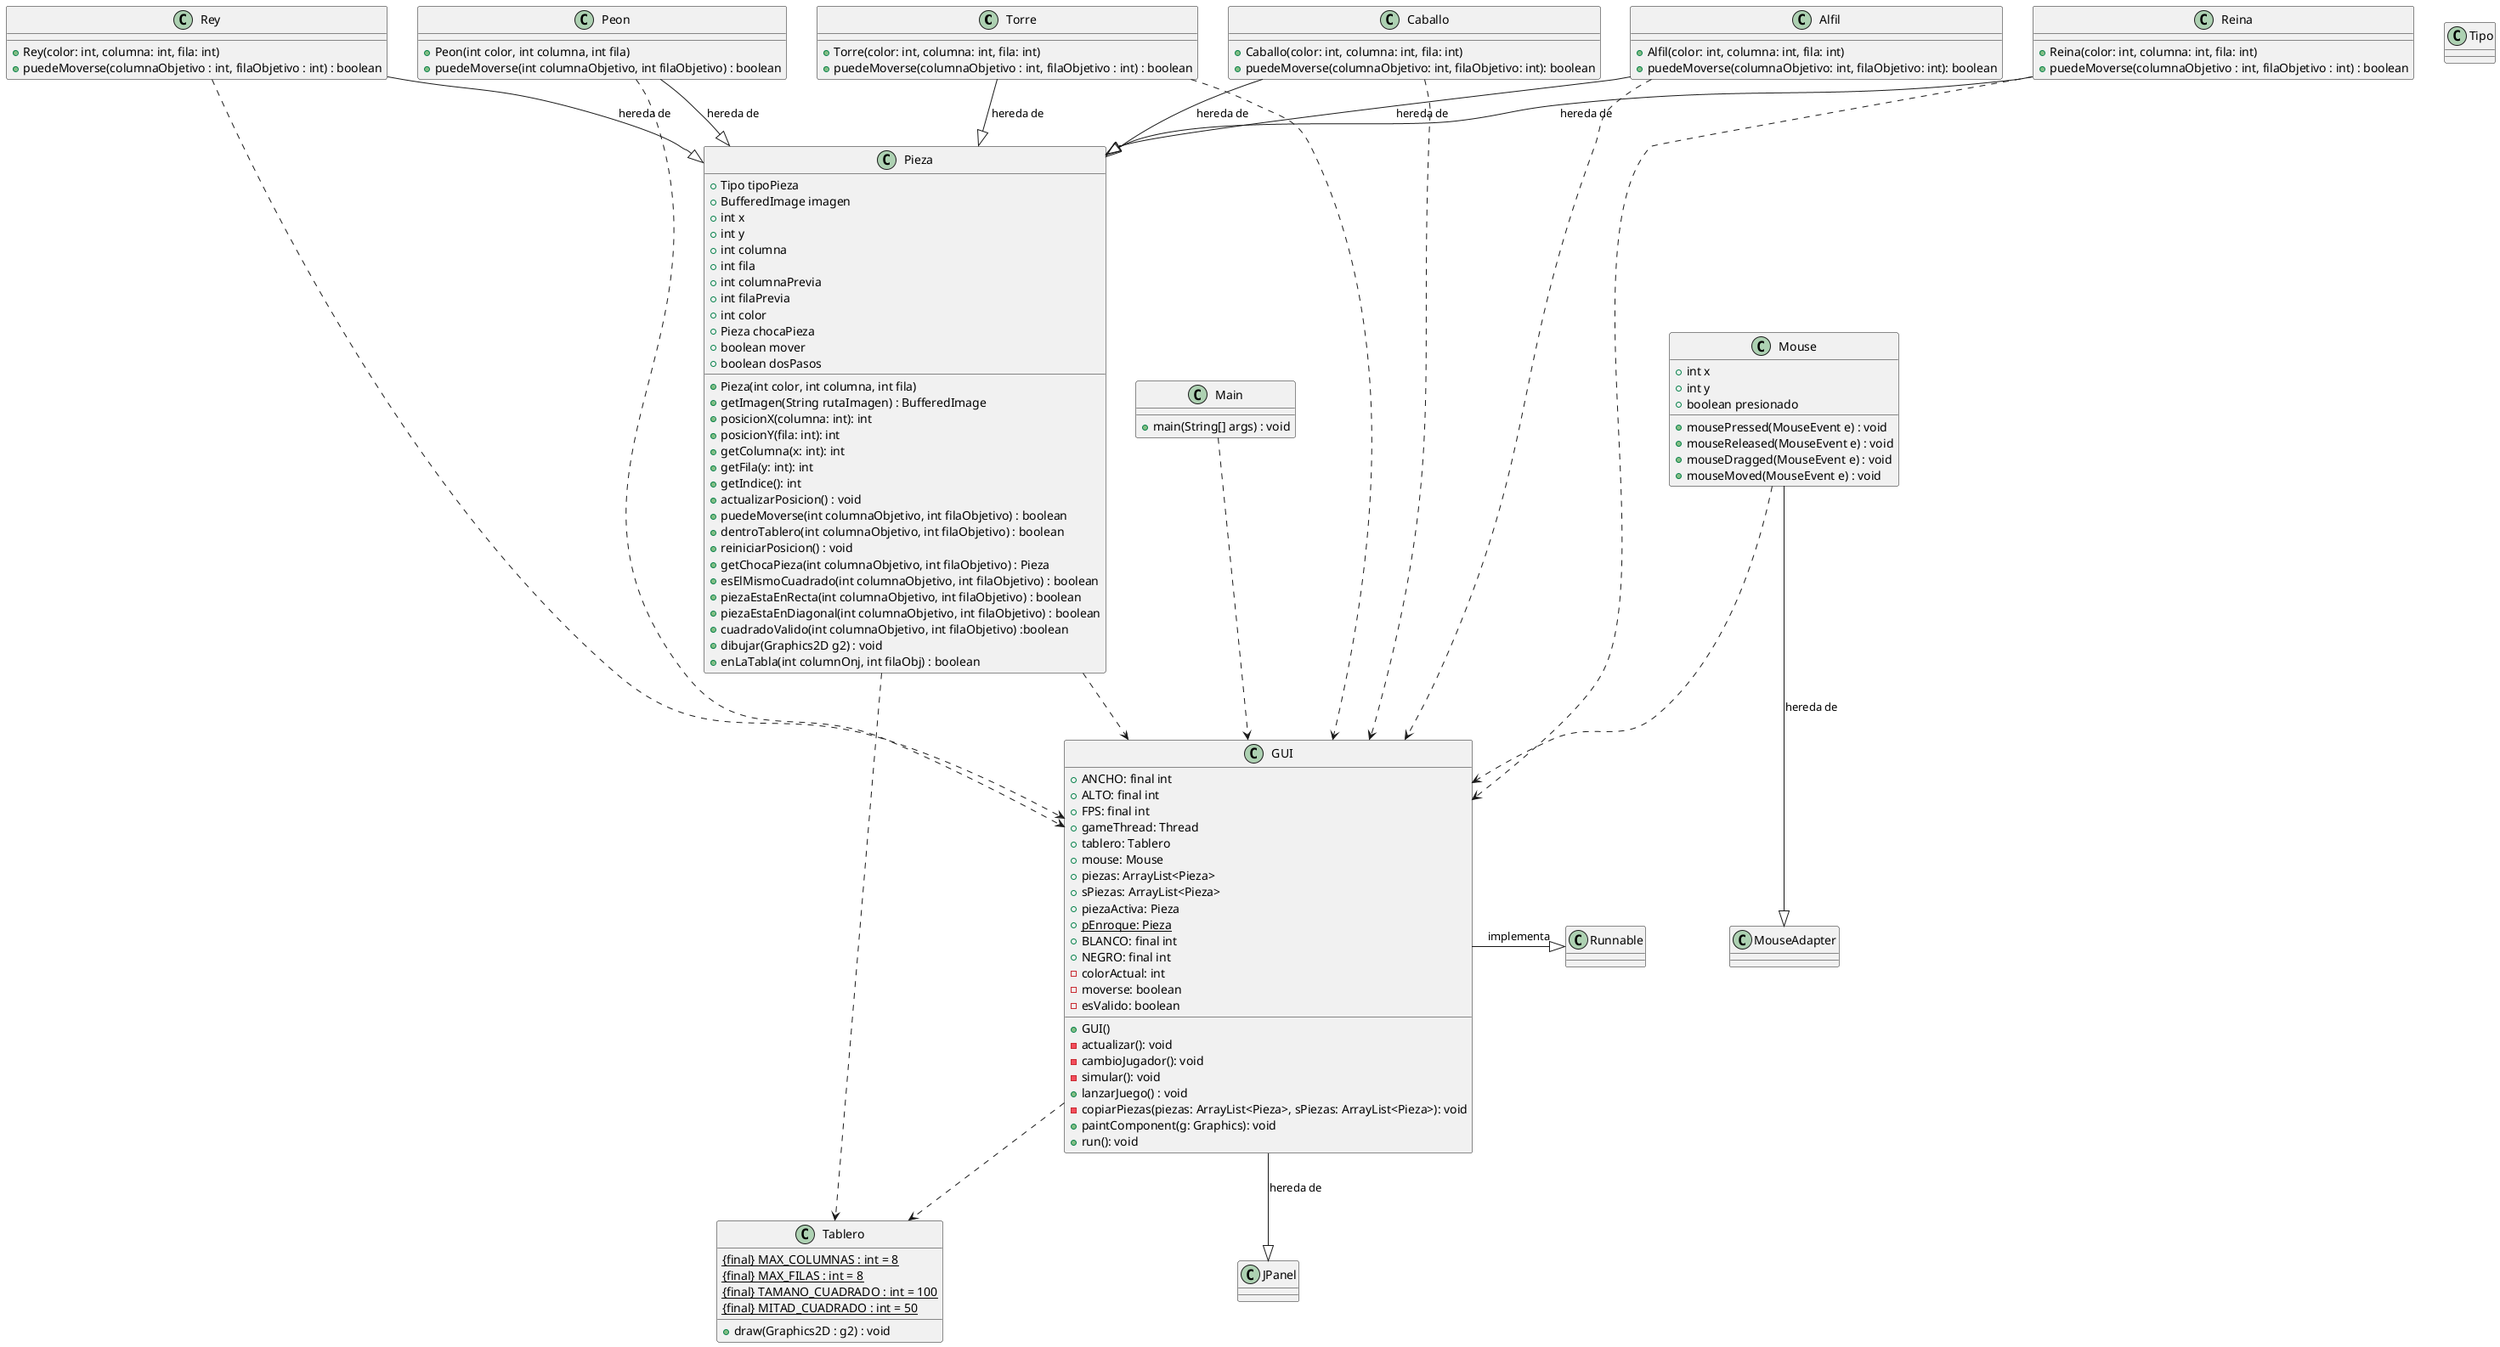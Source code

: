 @startuml
class Torre {
    +Torre(color: int, columna: int, fila: int)
    + puedeMoverse(columnaObjetivo : int, filaObjetivo : int) : boolean
}
class Tablero {
    {static} {final} MAX_COLUMNAS : int = 8
    {static} {final} MAX_FILAS : int = 8
    {static} {final} TAMANO_CUADRADO : int = 100
    {static} {final} MITAD_CUADRADO : int = 50

    + draw(Graphics2D : g2) : void
}
class Rey {
    +Rey(color: int, columna: int, fila: int)
    + puedeMoverse(columnaObjetivo : int, filaObjetivo : int) : boolean

}
class Reina {
    +Reina(color: int, columna: int, fila: int)
    + puedeMoverse(columnaObjetivo : int, filaObjetivo : int) : boolean
}
class Pieza {
    + Tipo tipoPieza
    + BufferedImage imagen
    + int x
    + int y
    + int columna
    + int fila
    + int columnaPrevia
    + int filaPrevia
    + int color
    + Pieza chocaPieza
    + boolean mover
    + boolean dosPasos

    + Pieza(int color, int columna, int fila)
    + getImagen(String rutaImagen) : BufferedImage
    + posicionX(columna: int): int
    + posicionY(fila: int): int
    + getColumna(x: int): int
    + getFila(y: int): int
    + getIndice(): int
    + actualizarPosicion() : void
    + puedeMoverse(int columnaObjetivo, int filaObjetivo) : boolean
    + dentroTablero(int columnaObjetivo, int filaObjetivo) : boolean
    + reiniciarPosicion() : void
    + getChocaPieza(int columnaObjetivo, int filaObjetivo) : Pieza
    + esElMismoCuadrado(int columnaObjetivo, int filaObjetivo) : boolean
    + piezaEstaEnRecta(int columnaObjetivo, int filaObjetivo) : boolean
    + piezaEstaEnDiagonal(int columnaObjetivo, int filaObjetivo) : boolean
    + cuadradoValido(int columnaObjetivo, int filaObjetivo) :boolean
    + dibujar(Graphics2D g2) : void
    + enLaTabla(int columnOnj, int filaObj) : boolean
}
class Peon {
    + Peon(int color, int columna, int fila)
    + puedeMoverse(int columnaObjetivo, int filaObjetivo) : boolean
}

class Mouse {
    + int x
    + int y
    + boolean presionado

    + mousePressed(MouseEvent e) : void
    + mouseReleased(MouseEvent e) : void
    + mouseDragged(MouseEvent e) : void
    + mouseMoved(MouseEvent e) : void
}
class Main {
    + main(String[] args) : void
}
class GUI{
    +ANCHO: final int
    +ALTO: final int
    +FPS: final int
    +gameThread: Thread
    +tablero: Tablero
    +mouse: Mouse
    +piezas: ArrayList<Pieza>
    +sPiezas: ArrayList<Pieza>
    +piezaActiva: Pieza
    +{static} pEnroque: Pieza
    +BLANCO: final int
    +NEGRO: final int
    -colorActual: int
    -moverse: boolean
    -esValido: boolean

    +GUI()
    -actualizar(): void
    -cambioJugador(): void
    -simular(): void
    +lanzarJuego() : void
    -copiarPiezas(piezas: ArrayList<Pieza>, sPiezas: ArrayList<Pieza>): void
    +paintComponent(g: Graphics): void
    +run(): void
}

class Caballo{
    +Caballo(color: int, columna: int, fila: int)
    +puedeMoverse(columnaObjetivo: int, filaObjetivo: int): boolean
}
class Alfil {
    +Alfil(color: int, columna: int, fila: int)
    +puedeMoverse(columnaObjetivo: int, filaObjetivo: int): boolean
}
class Tipo{

}


Alfil --|> Pieza : "hereda de"
Torre --|> Pieza : "hereda de"
Caballo --|> Pieza : "hereda de"
GUI --|> JPanel : "hereda de"
Mouse --|> MouseAdapter : "hereda de"
Peon --|> Pieza : "hereda de"
Reina --|> Pieza : "hereda de"
Rey --|> Pieza : "hereda de"
GUI -|> Runnable : "implementa"

Peon ..> GUI : ""
Reina ..> GUI : ""
Torre ..> GUI : ""
Alfil ..> GUI : ""
Rey ..> GUI : ""
Caballo ..> GUI : ""
Pieza ..> GUI : ""
Mouse ..> GUI : ""
Main ..> GUI : ""

Pieza ..> Tablero : ""
GUI ..> Tablero : ""





@enduml
